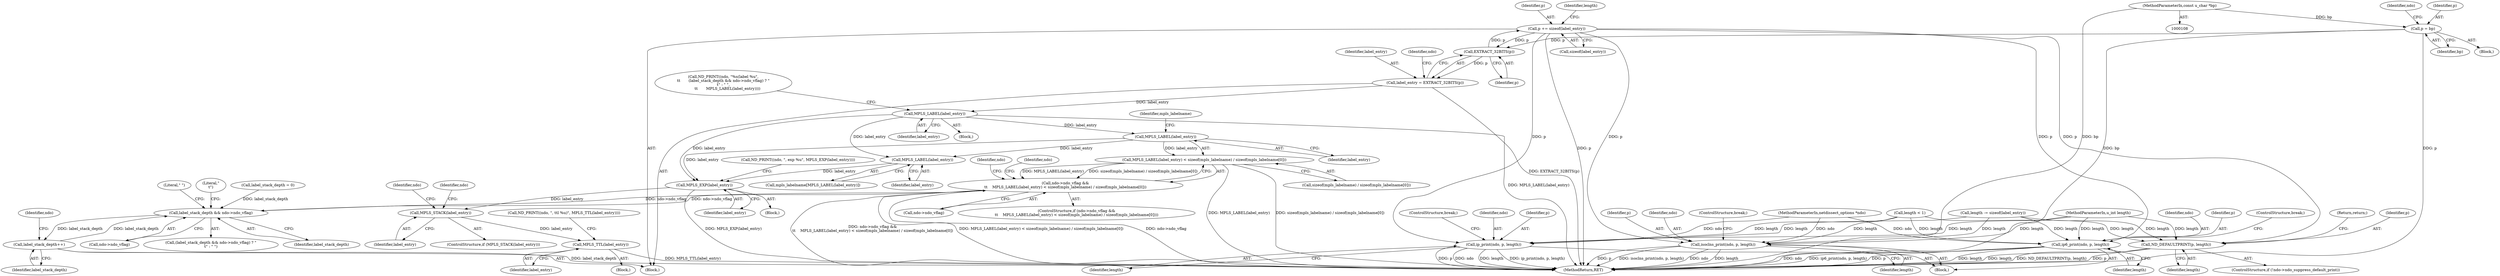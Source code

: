 digraph "0_tcpdump_1dcd10aceabbc03bf571ea32b892c522cbe923de_11@API" {
"1000217" [label="(Call,p += sizeof(label_entry))"];
"1000152" [label="(Call,EXTRACT_32BITS(p))"];
"1000217" [label="(Call,p += sizeof(label_entry))"];
"1000123" [label="(Call,p = bp)"];
"1000110" [label="(MethodParameterIn,const u_char *bp)"];
"1000150" [label="(Call,label_entry = EXTRACT_32BITS(p))"];
"1000168" [label="(Call,MPLS_LABEL(label_entry))"];
"1000178" [label="(Call,MPLS_LABEL(label_entry))"];
"1000177" [label="(Call,MPLS_LABEL(label_entry) < sizeof(mpls_labelname) / sizeof(mpls_labelname[0]))"];
"1000173" [label="(Call,ndo->ndo_vflag &&\n\t\t    MPLS_LABEL(label_entry) < sizeof(mpls_labelname) / sizeof(mpls_labelname[0]))"];
"1000161" [label="(Call,label_stack_depth && ndo->ndo_vflag)"];
"1000170" [label="(Call,label_stack_depth++)"];
"1000194" [label="(Call,MPLS_LABEL(label_entry))"];
"1000201" [label="(Call,MPLS_EXP(label_entry))"];
"1000204" [label="(Call,MPLS_STACK(label_entry))"];
"1000215" [label="(Call,MPLS_TTL(label_entry))"];
"1000311" [label="(Call,ND_DEFAULTPRINT(p, length))"];
"1000328" [label="(Call,ip_print(ndo, p, length))"];
"1000334" [label="(Call,ip6_print(ndo, p, length))"];
"1000340" [label="(Call,isoclns_print(ndo, p, length))"];
"1000353" [label="(MethodReturn,RET)"];
"1000334" [label="(Call,ip6_print(ndo, p, length))"];
"1000306" [label="(ControlStructure,if (!ndo->ndo_suppress_default_print))"];
"1000219" [label="(Call,sizeof(label_entry))"];
"1000218" [label="(Identifier,p)"];
"1000199" [label="(Block,)"];
"1000314" [label="(Return,return;)"];
"1000335" [label="(Identifier,ndo)"];
"1000217" [label="(Call,p += sizeof(label_entry))"];
"1000341" [label="(Identifier,ndo)"];
"1000213" [label="(Block,)"];
"1000170" [label="(Call,label_stack_depth++)"];
"1000175" [label="(Identifier,ndo)"];
"1000111" [label="(MethodParameterIn,u_int length)"];
"1000161" [label="(Call,label_stack_depth && ndo->ndo_vflag)"];
"1000336" [label="(Identifier,p)"];
"1000311" [label="(Call,ND_DEFAULTPRINT(p, length))"];
"1000163" [label="(Call,ndo->ndo_vflag)"];
"1000202" [label="(Identifier,label_entry)"];
"1000169" [label="(Identifier,label_entry)"];
"1000216" [label="(Identifier,label_entry)"];
"1000160" [label="(Call,(label_stack_depth && ndo->ndo_vflag) ? \"\n\t\" : \" \")"];
"1000208" [label="(Identifier,ndo)"];
"1000212" [label="(Identifier,ndo)"];
"1000159" [label="(Block,)"];
"1000172" [label="(ControlStructure,if (ndo->ndo_vflag &&\n\t\t    MPLS_LABEL(label_entry) < sizeof(mpls_labelname) / sizeof(mpls_labelname[0])))"];
"1000162" [label="(Identifier,label_stack_depth)"];
"1000203" [label="(ControlStructure,if (MPLS_STACK(label_entry)))"];
"1000328" [label="(Call,ip_print(ndo, p, length))"];
"1000125" [label="(Identifier,bp)"];
"1000156" [label="(Identifier,ndo)"];
"1000201" [label="(Call,MPLS_EXP(label_entry))"];
"1000167" [label="(Literal,\" \")"];
"1000180" [label="(Call,sizeof(mpls_labelname) / sizeof(mpls_labelname[0]))"];
"1000210" [label="(Call,ND_PRINT((ndo, \", ttl %u)\", MPLS_TTL(label_entry))))"];
"1000171" [label="(Identifier,label_stack_depth)"];
"1000312" [label="(Identifier,p)"];
"1000326" [label="(Block,)"];
"1000173" [label="(Call,ndo->ndo_vflag &&\n\t\t    MPLS_LABEL(label_entry) < sizeof(mpls_labelname) / sizeof(mpls_labelname[0]))"];
"1000189" [label="(Identifier,ndo)"];
"1000313" [label="(Identifier,length)"];
"1000174" [label="(Call,ndo->ndo_vflag)"];
"1000110" [label="(MethodParameterIn,const u_char *bp)"];
"1000150" [label="(Call,label_entry = EXTRACT_32BITS(p))"];
"1000215" [label="(Call,MPLS_TTL(label_entry))"];
"1000168" [label="(Call,MPLS_LABEL(label_entry))"];
"1000198" [label="(Identifier,ndo)"];
"1000222" [label="(Identifier,length)"];
"1000123" [label="(Call,p = bp)"];
"1000340" [label="(Call,isoclns_print(ndo, p, length))"];
"1000124" [label="(Identifier,p)"];
"1000128" [label="(Identifier,ndo)"];
"1000166" [label="(Literal,\"\n\t\")"];
"1000116" [label="(Call,label_stack_depth = 0)"];
"1000248" [label="(Call,length < 1)"];
"1000332" [label="(ControlStructure,break;)"];
"1000192" [label="(Call,mpls_labelname[MPLS_LABEL(label_entry)])"];
"1000196" [label="(Call,ND_PRINT((ndo, \", exp %u\", MPLS_EXP(label_entry))))"];
"1000337" [label="(Identifier,length)"];
"1000344" [label="(ControlStructure,break;)"];
"1000329" [label="(Identifier,ndo)"];
"1000109" [label="(MethodParameterIn,netdissect_options *ndo)"];
"1000330" [label="(Identifier,p)"];
"1000152" [label="(Call,EXTRACT_32BITS(p))"];
"1000178" [label="(Call,MPLS_LABEL(label_entry))"];
"1000177" [label="(Call,MPLS_LABEL(label_entry) < sizeof(mpls_labelname) / sizeof(mpls_labelname[0]))"];
"1000204" [label="(Call,MPLS_STACK(label_entry))"];
"1000205" [label="(Identifier,label_entry)"];
"1000154" [label="(Call,ND_PRINT((ndo, \"%s(label %u\",\n\t\t       (label_stack_depth && ndo->ndo_vflag) ? \"\n\t\" : \" \",\n       \t\t       MPLS_LABEL(label_entry))))"];
"1000331" [label="(Identifier,length)"];
"1000131" [label="(Block,)"];
"1000112" [label="(Block,)"];
"1000338" [label="(ControlStructure,break;)"];
"1000182" [label="(Identifier,mpls_labelname)"];
"1000343" [label="(Identifier,length)"];
"1000179" [label="(Identifier,label_entry)"];
"1000195" [label="(Identifier,label_entry)"];
"1000342" [label="(Identifier,p)"];
"1000153" [label="(Identifier,p)"];
"1000221" [label="(Call,length -= sizeof(label_entry))"];
"1000194" [label="(Call,MPLS_LABEL(label_entry))"];
"1000151" [label="(Identifier,label_entry)"];
"1000217" -> "1000131"  [label="AST: "];
"1000217" -> "1000219"  [label="CFG: "];
"1000218" -> "1000217"  [label="AST: "];
"1000219" -> "1000217"  [label="AST: "];
"1000222" -> "1000217"  [label="CFG: "];
"1000217" -> "1000353"  [label="DDG: p"];
"1000217" -> "1000152"  [label="DDG: p"];
"1000152" -> "1000217"  [label="DDG: p"];
"1000217" -> "1000311"  [label="DDG: p"];
"1000217" -> "1000328"  [label="DDG: p"];
"1000217" -> "1000334"  [label="DDG: p"];
"1000217" -> "1000340"  [label="DDG: p"];
"1000152" -> "1000150"  [label="AST: "];
"1000152" -> "1000153"  [label="CFG: "];
"1000153" -> "1000152"  [label="AST: "];
"1000150" -> "1000152"  [label="CFG: "];
"1000152" -> "1000150"  [label="DDG: p"];
"1000123" -> "1000152"  [label="DDG: p"];
"1000123" -> "1000112"  [label="AST: "];
"1000123" -> "1000125"  [label="CFG: "];
"1000124" -> "1000123"  [label="AST: "];
"1000125" -> "1000123"  [label="AST: "];
"1000128" -> "1000123"  [label="CFG: "];
"1000123" -> "1000353"  [label="DDG: p"];
"1000123" -> "1000353"  [label="DDG: bp"];
"1000110" -> "1000123"  [label="DDG: bp"];
"1000110" -> "1000108"  [label="AST: "];
"1000110" -> "1000353"  [label="DDG: bp"];
"1000150" -> "1000131"  [label="AST: "];
"1000151" -> "1000150"  [label="AST: "];
"1000156" -> "1000150"  [label="CFG: "];
"1000150" -> "1000353"  [label="DDG: EXTRACT_32BITS(p)"];
"1000150" -> "1000168"  [label="DDG: label_entry"];
"1000168" -> "1000159"  [label="AST: "];
"1000168" -> "1000169"  [label="CFG: "];
"1000169" -> "1000168"  [label="AST: "];
"1000154" -> "1000168"  [label="CFG: "];
"1000168" -> "1000353"  [label="DDG: MPLS_LABEL(label_entry)"];
"1000168" -> "1000178"  [label="DDG: label_entry"];
"1000168" -> "1000194"  [label="DDG: label_entry"];
"1000168" -> "1000201"  [label="DDG: label_entry"];
"1000178" -> "1000177"  [label="AST: "];
"1000178" -> "1000179"  [label="CFG: "];
"1000179" -> "1000178"  [label="AST: "];
"1000182" -> "1000178"  [label="CFG: "];
"1000178" -> "1000177"  [label="DDG: label_entry"];
"1000178" -> "1000194"  [label="DDG: label_entry"];
"1000178" -> "1000201"  [label="DDG: label_entry"];
"1000177" -> "1000173"  [label="AST: "];
"1000177" -> "1000180"  [label="CFG: "];
"1000180" -> "1000177"  [label="AST: "];
"1000173" -> "1000177"  [label="CFG: "];
"1000177" -> "1000353"  [label="DDG: MPLS_LABEL(label_entry)"];
"1000177" -> "1000353"  [label="DDG: sizeof(mpls_labelname) / sizeof(mpls_labelname[0])"];
"1000177" -> "1000173"  [label="DDG: MPLS_LABEL(label_entry)"];
"1000177" -> "1000173"  [label="DDG: sizeof(mpls_labelname) / sizeof(mpls_labelname[0])"];
"1000173" -> "1000172"  [label="AST: "];
"1000173" -> "1000174"  [label="CFG: "];
"1000174" -> "1000173"  [label="AST: "];
"1000189" -> "1000173"  [label="CFG: "];
"1000198" -> "1000173"  [label="CFG: "];
"1000173" -> "1000353"  [label="DDG: ndo->ndo_vflag &&\n\t\t    MPLS_LABEL(label_entry) < sizeof(mpls_labelname) / sizeof(mpls_labelname[0])"];
"1000173" -> "1000353"  [label="DDG: MPLS_LABEL(label_entry) < sizeof(mpls_labelname) / sizeof(mpls_labelname[0])"];
"1000173" -> "1000353"  [label="DDG: ndo->ndo_vflag"];
"1000173" -> "1000161"  [label="DDG: ndo->ndo_vflag"];
"1000161" -> "1000173"  [label="DDG: ndo->ndo_vflag"];
"1000161" -> "1000160"  [label="AST: "];
"1000161" -> "1000162"  [label="CFG: "];
"1000161" -> "1000163"  [label="CFG: "];
"1000162" -> "1000161"  [label="AST: "];
"1000163" -> "1000161"  [label="AST: "];
"1000166" -> "1000161"  [label="CFG: "];
"1000167" -> "1000161"  [label="CFG: "];
"1000116" -> "1000161"  [label="DDG: label_stack_depth"];
"1000170" -> "1000161"  [label="DDG: label_stack_depth"];
"1000161" -> "1000170"  [label="DDG: label_stack_depth"];
"1000170" -> "1000131"  [label="AST: "];
"1000170" -> "1000171"  [label="CFG: "];
"1000171" -> "1000170"  [label="AST: "];
"1000175" -> "1000170"  [label="CFG: "];
"1000170" -> "1000353"  [label="DDG: label_stack_depth"];
"1000194" -> "1000192"  [label="AST: "];
"1000194" -> "1000195"  [label="CFG: "];
"1000195" -> "1000194"  [label="AST: "];
"1000192" -> "1000194"  [label="CFG: "];
"1000194" -> "1000201"  [label="DDG: label_entry"];
"1000201" -> "1000199"  [label="AST: "];
"1000201" -> "1000202"  [label="CFG: "];
"1000202" -> "1000201"  [label="AST: "];
"1000196" -> "1000201"  [label="CFG: "];
"1000201" -> "1000353"  [label="DDG: MPLS_EXP(label_entry)"];
"1000201" -> "1000204"  [label="DDG: label_entry"];
"1000204" -> "1000203"  [label="AST: "];
"1000204" -> "1000205"  [label="CFG: "];
"1000205" -> "1000204"  [label="AST: "];
"1000208" -> "1000204"  [label="CFG: "];
"1000212" -> "1000204"  [label="CFG: "];
"1000204" -> "1000215"  [label="DDG: label_entry"];
"1000215" -> "1000213"  [label="AST: "];
"1000215" -> "1000216"  [label="CFG: "];
"1000216" -> "1000215"  [label="AST: "];
"1000210" -> "1000215"  [label="CFG: "];
"1000215" -> "1000353"  [label="DDG: MPLS_TTL(label_entry)"];
"1000311" -> "1000306"  [label="AST: "];
"1000311" -> "1000313"  [label="CFG: "];
"1000312" -> "1000311"  [label="AST: "];
"1000313" -> "1000311"  [label="AST: "];
"1000314" -> "1000311"  [label="CFG: "];
"1000311" -> "1000353"  [label="DDG: p"];
"1000311" -> "1000353"  [label="DDG: length"];
"1000311" -> "1000353"  [label="DDG: ND_DEFAULTPRINT(p, length)"];
"1000221" -> "1000311"  [label="DDG: length"];
"1000248" -> "1000311"  [label="DDG: length"];
"1000111" -> "1000311"  [label="DDG: length"];
"1000328" -> "1000326"  [label="AST: "];
"1000328" -> "1000331"  [label="CFG: "];
"1000329" -> "1000328"  [label="AST: "];
"1000330" -> "1000328"  [label="AST: "];
"1000331" -> "1000328"  [label="AST: "];
"1000332" -> "1000328"  [label="CFG: "];
"1000328" -> "1000353"  [label="DDG: ndo"];
"1000328" -> "1000353"  [label="DDG: length"];
"1000328" -> "1000353"  [label="DDG: ip_print(ndo, p, length)"];
"1000328" -> "1000353"  [label="DDG: p"];
"1000109" -> "1000328"  [label="DDG: ndo"];
"1000221" -> "1000328"  [label="DDG: length"];
"1000248" -> "1000328"  [label="DDG: length"];
"1000111" -> "1000328"  [label="DDG: length"];
"1000334" -> "1000326"  [label="AST: "];
"1000334" -> "1000337"  [label="CFG: "];
"1000335" -> "1000334"  [label="AST: "];
"1000336" -> "1000334"  [label="AST: "];
"1000337" -> "1000334"  [label="AST: "];
"1000338" -> "1000334"  [label="CFG: "];
"1000334" -> "1000353"  [label="DDG: ip6_print(ndo, p, length)"];
"1000334" -> "1000353"  [label="DDG: p"];
"1000334" -> "1000353"  [label="DDG: length"];
"1000334" -> "1000353"  [label="DDG: ndo"];
"1000109" -> "1000334"  [label="DDG: ndo"];
"1000221" -> "1000334"  [label="DDG: length"];
"1000248" -> "1000334"  [label="DDG: length"];
"1000111" -> "1000334"  [label="DDG: length"];
"1000340" -> "1000326"  [label="AST: "];
"1000340" -> "1000343"  [label="CFG: "];
"1000341" -> "1000340"  [label="AST: "];
"1000342" -> "1000340"  [label="AST: "];
"1000343" -> "1000340"  [label="AST: "];
"1000344" -> "1000340"  [label="CFG: "];
"1000340" -> "1000353"  [label="DDG: length"];
"1000340" -> "1000353"  [label="DDG: p"];
"1000340" -> "1000353"  [label="DDG: isoclns_print(ndo, p, length)"];
"1000340" -> "1000353"  [label="DDG: ndo"];
"1000109" -> "1000340"  [label="DDG: ndo"];
"1000221" -> "1000340"  [label="DDG: length"];
"1000248" -> "1000340"  [label="DDG: length"];
"1000111" -> "1000340"  [label="DDG: length"];
}
